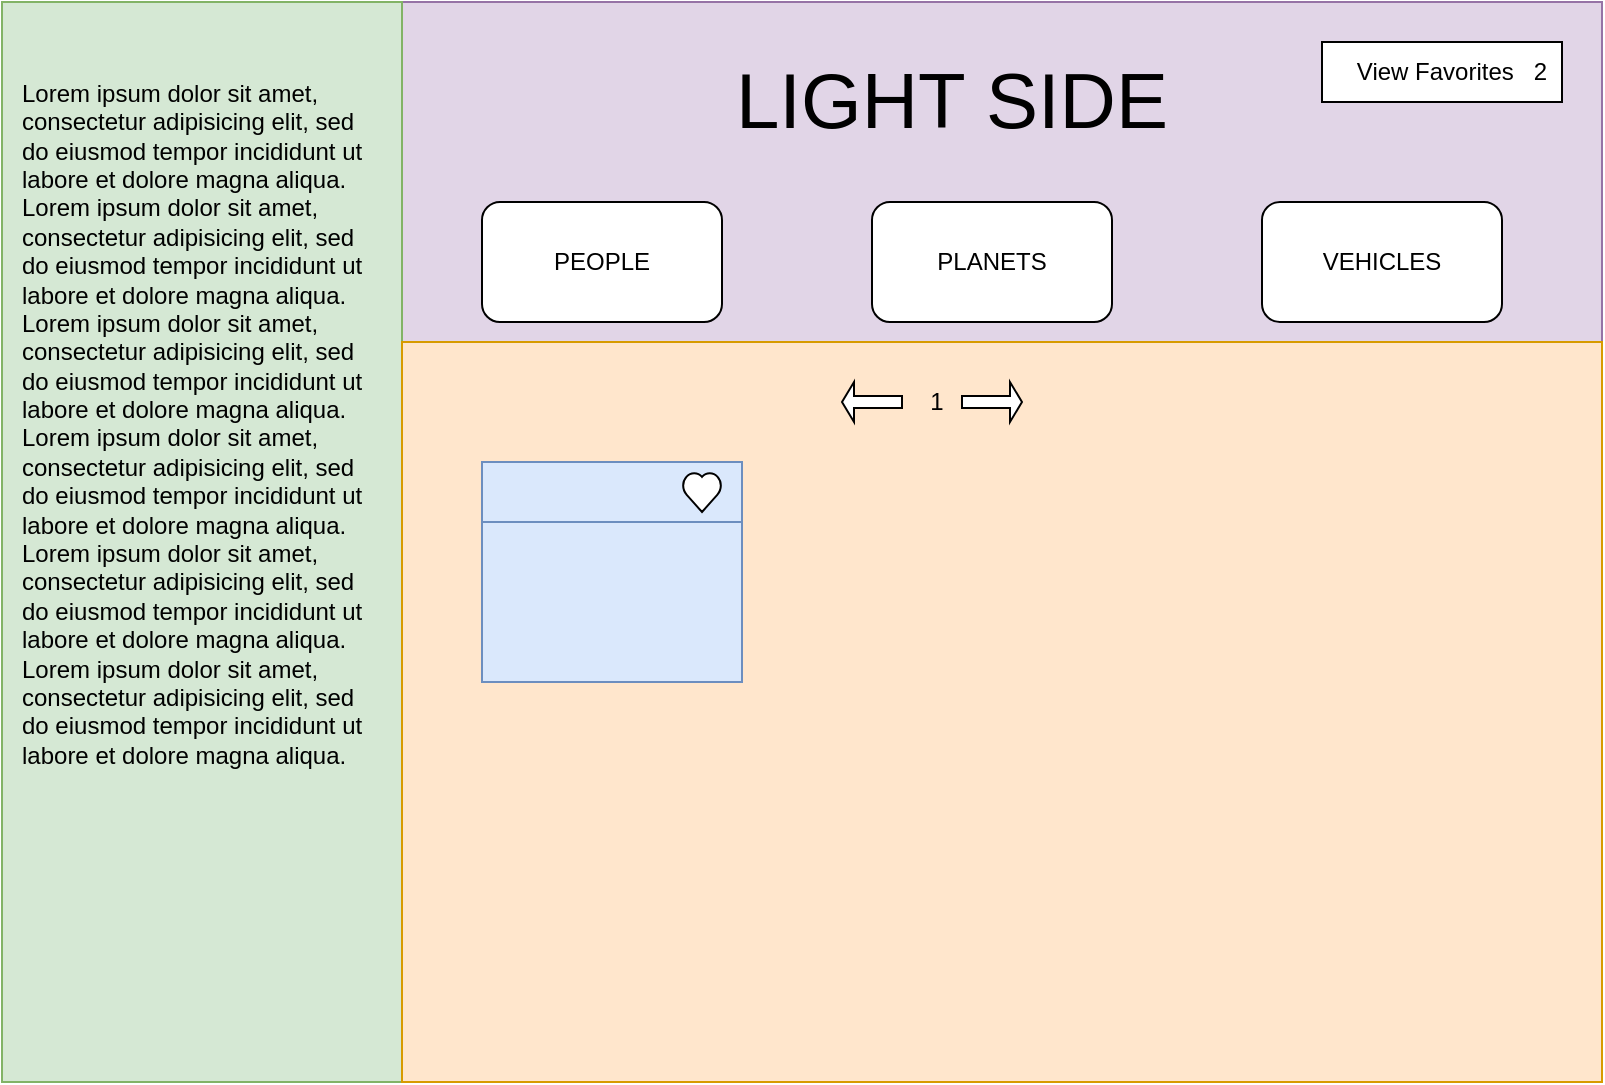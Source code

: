 <mxfile version="10.8.4" type="github"><diagram id="3WN3FvtxPcnojjxxvE44" name="Page-1"><mxGraphModel dx="918" dy="625" grid="1" gridSize="10" guides="1" tooltips="1" connect="1" arrows="1" fold="1" page="1" pageScale="1" pageWidth="850" pageHeight="1100" math="0" shadow="0"><root><mxCell id="0"/><mxCell id="1" parent="0"/><mxCell id="Z7xCJ944neAhOnrd0V4p-23" value="" style="rounded=0;whiteSpace=wrap;html=1;" parent="1" vertex="1"><mxGeometry x="780" y="45" width="20" height="20" as="geometry"/></mxCell><mxCell id="Z7xCJ944neAhOnrd0V4p-1" value="" style="rounded=0;whiteSpace=wrap;html=1;" parent="1" vertex="1"><mxGeometry x="20" y="20" width="800" height="540" as="geometry"/></mxCell><mxCell id="Z7xCJ944neAhOnrd0V4p-19" value="" style="rounded=0;whiteSpace=wrap;html=1;fillColor=#e1d5e7;strokeColor=#9673a6;" parent="1" vertex="1"><mxGeometry x="220" y="20" width="600" height="170" as="geometry"/></mxCell><mxCell id="Z7xCJ944neAhOnrd0V4p-2" value="" style="rounded=0;whiteSpace=wrap;html=1;fillColor=#d5e8d4;strokeColor=#82b366;" parent="1" vertex="1"><mxGeometry x="20" y="20" width="200" height="540" as="geometry"/></mxCell><mxCell id="Z7xCJ944neAhOnrd0V4p-3" value="&lt;font style=&quot;font-size: 39px&quot;&gt;LIGHT SIDE&lt;/font&gt;" style="text;html=1;strokeColor=none;fillColor=none;align=center;verticalAlign=middle;whiteSpace=wrap;rounded=0;" parent="1" vertex="1"><mxGeometry x="380" y="40" width="230" height="60" as="geometry"/></mxCell><mxCell id="Z7xCJ944neAhOnrd0V4p-8" value="" style="rounded=1;whiteSpace=wrap;html=1;" parent="1" vertex="1"><mxGeometry x="260" y="120" width="120" height="60" as="geometry"/></mxCell><mxCell id="Z7xCJ944neAhOnrd0V4p-9" value="" style="rounded=1;whiteSpace=wrap;html=1;" parent="1" vertex="1"><mxGeometry x="455" y="120" width="120" height="60" as="geometry"/></mxCell><mxCell id="Z7xCJ944neAhOnrd0V4p-10" value="" style="rounded=1;whiteSpace=wrap;html=1;" parent="1" vertex="1"><mxGeometry x="650" y="120" width="120" height="60" as="geometry"/></mxCell><mxCell id="Z7xCJ944neAhOnrd0V4p-11" value="PEOPLE" style="text;html=1;strokeColor=none;fillColor=none;align=center;verticalAlign=middle;whiteSpace=wrap;rounded=0;" parent="1" vertex="1"><mxGeometry x="300" y="140" width="40" height="20" as="geometry"/></mxCell><mxCell id="Z7xCJ944neAhOnrd0V4p-12" value="PLANETS" style="text;html=1;strokeColor=none;fillColor=none;align=center;verticalAlign=middle;whiteSpace=wrap;rounded=0;" parent="1" vertex="1"><mxGeometry x="495" y="140" width="40" height="20" as="geometry"/></mxCell><mxCell id="Z7xCJ944neAhOnrd0V4p-13" value="VEHICLES" style="text;html=1;strokeColor=none;fillColor=none;align=center;verticalAlign=middle;whiteSpace=wrap;rounded=0;" parent="1" vertex="1"><mxGeometry x="690" y="140" width="40" height="20" as="geometry"/></mxCell><mxCell id="Z7xCJ944neAhOnrd0V4p-15" value="" style="rounded=0;whiteSpace=wrap;html=1;fillColor=#ffe6cc;strokeColor=#d79b00;" parent="1" vertex="1"><mxGeometry x="220" y="190" width="600" height="370" as="geometry"/></mxCell><mxCell id="Z7xCJ944neAhOnrd0V4p-21" value="" style="rounded=0;whiteSpace=wrap;html=1;" parent="1" vertex="1"><mxGeometry x="680" y="40" width="120" height="30" as="geometry"/></mxCell><mxCell id="Z7xCJ944neAhOnrd0V4p-22" value="View Favorites&amp;nbsp; &amp;nbsp;2" style="text;html=1;strokeColor=none;fillColor=none;align=center;verticalAlign=middle;whiteSpace=wrap;rounded=0;" parent="1" vertex="1"><mxGeometry x="690" y="45" width="110" height="20" as="geometry"/></mxCell><mxCell id="Z7xCJ944neAhOnrd0V4p-24" value="" style="rounded=0;whiteSpace=wrap;html=1;fillColor=#dae8fc;strokeColor=#6c8ebf;" parent="1" vertex="1"><mxGeometry x="260" y="250" width="130" height="110" as="geometry"/></mxCell><mxCell id="Z7xCJ944neAhOnrd0V4p-25" value="" style="rounded=0;whiteSpace=wrap;html=1;fillColor=#dae8fc;strokeColor=#6c8ebf;" parent="1" vertex="1"><mxGeometry x="260" y="250" width="130" height="30" as="geometry"/></mxCell><mxCell id="Z7xCJ944neAhOnrd0V4p-26" value="" style="verticalLabelPosition=bottom;verticalAlign=top;html=1;shape=mxgraph.basic.heart" parent="1" vertex="1"><mxGeometry x="360" y="255" width="20" height="20" as="geometry"/></mxCell><mxCell id="i4ydWFNGPMbV7TMDW6ZV-5" value="" style="shape=singleArrow;direction=west;whiteSpace=wrap;html=1;" vertex="1" parent="1"><mxGeometry x="440" y="210" width="30" height="20" as="geometry"/></mxCell><mxCell id="i4ydWFNGPMbV7TMDW6ZV-6" value="" style="shape=singleArrow;direction=west;whiteSpace=wrap;html=1;rotation=-180;" vertex="1" parent="1"><mxGeometry x="500" y="210" width="30" height="20" as="geometry"/></mxCell><mxCell id="i4ydWFNGPMbV7TMDW6ZV-7" value="1" style="text;html=1;strokeColor=none;fillColor=none;align=center;verticalAlign=middle;whiteSpace=wrap;rounded=0;" vertex="1" parent="1"><mxGeometry x="460" y="200" width="55" height="40" as="geometry"/></mxCell><mxCell id="i4ydWFNGPMbV7TMDW6ZV-11" value="&lt;br&gt;&lt;br&gt;Lorem ipsum dolor sit amet, consectetur adipisicing elit, sed do eiusmod tempor incididunt ut labore et dolore magna aliqua. Lorem ipsum dolor sit amet, consectetur adipisicing elit, sed do eiusmod tempor incididunt ut labore et dolore magna aliqua. Lorem ipsum dolor sit amet, consectetur adipisicing elit, sed do eiusmod tempor incididunt ut labore et dolore magna aliqua. Lorem ipsum dolor sit amet, consectetur adipisicing elit, sed do eiusmod tempor incididunt ut labore et dolore magna aliqua. Lorem ipsum dolor sit amet, consectetur adipisicing elit, sed do eiusmod tempor incididunt ut labore et dolore magna aliqua. Lorem ipsum dolor sit amet, consectetur adipisicing elit, sed do eiusmod tempor incididunt ut labore et dolore magna aliqua." style="text;html=1;strokeColor=none;fillColor=none;spacing=5;spacingTop=-20;whiteSpace=wrap;overflow=hidden;rounded=0;" vertex="1" parent="1"><mxGeometry x="25" y="40" width="190" height="470" as="geometry"/></mxCell></root></mxGraphModel></diagram></mxfile>